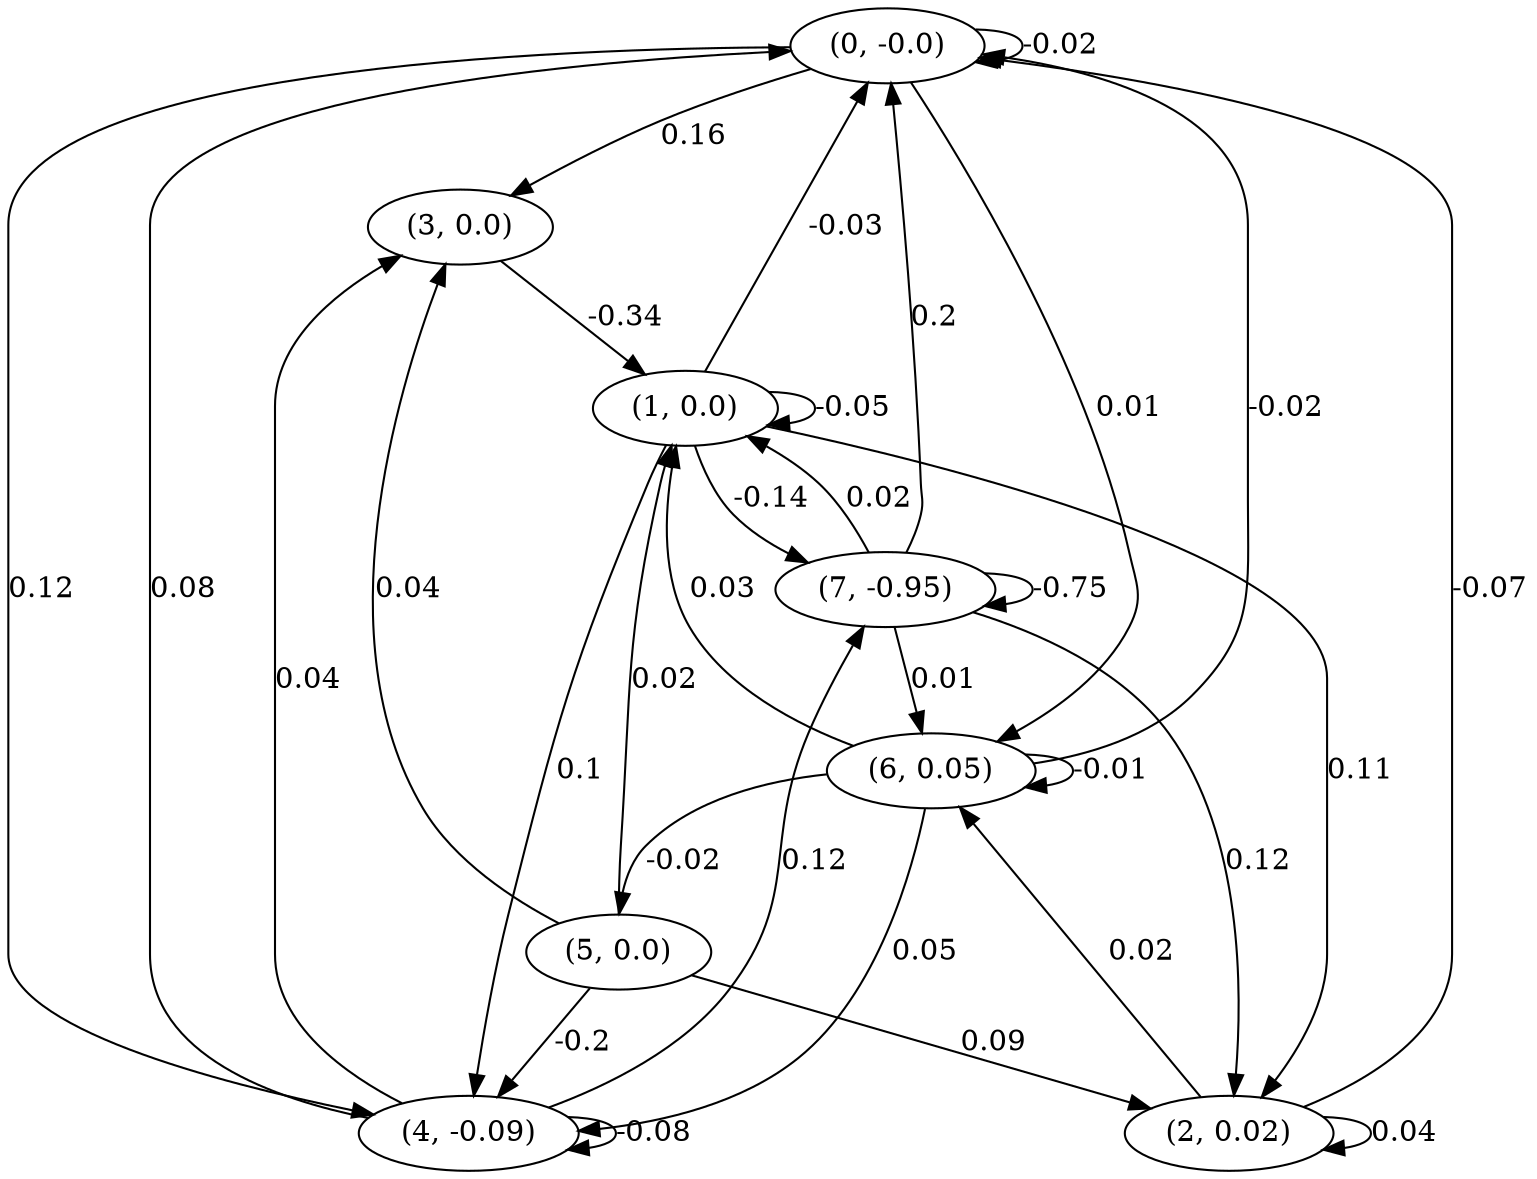 digraph {
    0 [ label = "(0, -0.0)" ]
    1 [ label = "(1, 0.0)" ]
    2 [ label = "(2, 0.02)" ]
    3 [ label = "(3, 0.0)" ]
    4 [ label = "(4, -0.09)" ]
    5 [ label = "(5, 0.0)" ]
    6 [ label = "(6, 0.05)" ]
    7 [ label = "(7, -0.95)" ]
    0 -> 0 [ label = "-0.02" ]
    1 -> 1 [ label = "-0.05" ]
    2 -> 2 [ label = "0.04" ]
    4 -> 4 [ label = "-0.08" ]
    6 -> 6 [ label = "-0.01" ]
    7 -> 7 [ label = "-0.75" ]
    1 -> 0 [ label = "-0.03" ]
    2 -> 0 [ label = "-0.07" ]
    4 -> 0 [ label = "0.08" ]
    6 -> 0 [ label = "-0.02" ]
    7 -> 0 [ label = "0.2" ]
    3 -> 1 [ label = "-0.34" ]
    5 -> 1 [ label = "0.02" ]
    6 -> 1 [ label = "0.03" ]
    7 -> 1 [ label = "0.02" ]
    1 -> 2 [ label = "0.11" ]
    5 -> 2 [ label = "0.09" ]
    7 -> 2 [ label = "0.12" ]
    0 -> 3 [ label = "0.16" ]
    4 -> 3 [ label = "0.04" ]
    5 -> 3 [ label = "0.04" ]
    0 -> 4 [ label = "0.12" ]
    1 -> 4 [ label = "0.1" ]
    5 -> 4 [ label = "-0.2" ]
    6 -> 4 [ label = "0.05" ]
    6 -> 5 [ label = "-0.02" ]
    0 -> 6 [ label = "0.01" ]
    2 -> 6 [ label = "0.02" ]
    7 -> 6 [ label = "0.01" ]
    1 -> 7 [ label = "-0.14" ]
    4 -> 7 [ label = "0.12" ]
}

